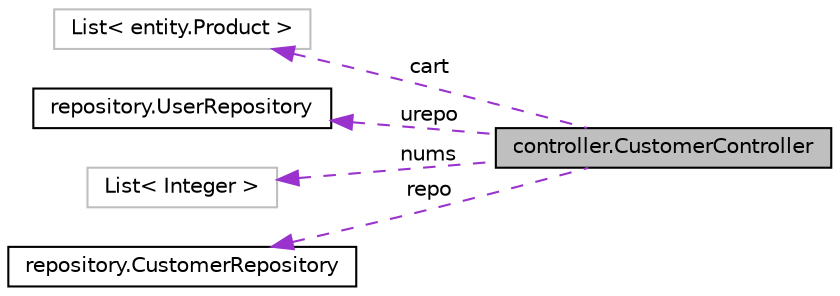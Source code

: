 digraph "controller.CustomerController"
{
  edge [fontname="Helvetica",fontsize="10",labelfontname="Helvetica",labelfontsize="10"];
  node [fontname="Helvetica",fontsize="10",shape=record];
  rankdir="LR";
  Node1 [label="controller.CustomerController",height=0.2,width=0.4,color="black", fillcolor="grey75", style="filled", fontcolor="black"];
  Node2 -> Node1 [dir="back",color="darkorchid3",fontsize="10",style="dashed",label=" cart" ,fontname="Helvetica"];
  Node2 [label="List\< entity.Product \>",height=0.2,width=0.4,color="grey75", fillcolor="white", style="filled"];
  Node3 -> Node1 [dir="back",color="darkorchid3",fontsize="10",style="dashed",label=" urepo" ,fontname="Helvetica"];
  Node3 [label="repository.UserRepository",height=0.2,width=0.4,color="black", fillcolor="white", style="filled",URL="$classrepository_1_1_user_repository.html"];
  Node4 -> Node1 [dir="back",color="darkorchid3",fontsize="10",style="dashed",label=" nums" ,fontname="Helvetica"];
  Node4 [label="List\< Integer \>",height=0.2,width=0.4,color="grey75", fillcolor="white", style="filled"];
  Node5 -> Node1 [dir="back",color="darkorchid3",fontsize="10",style="dashed",label=" repo" ,fontname="Helvetica"];
  Node5 [label="repository.CustomerRepository",height=0.2,width=0.4,color="black", fillcolor="white", style="filled",URL="$classrepository_1_1_customer_repository.html"];
}
